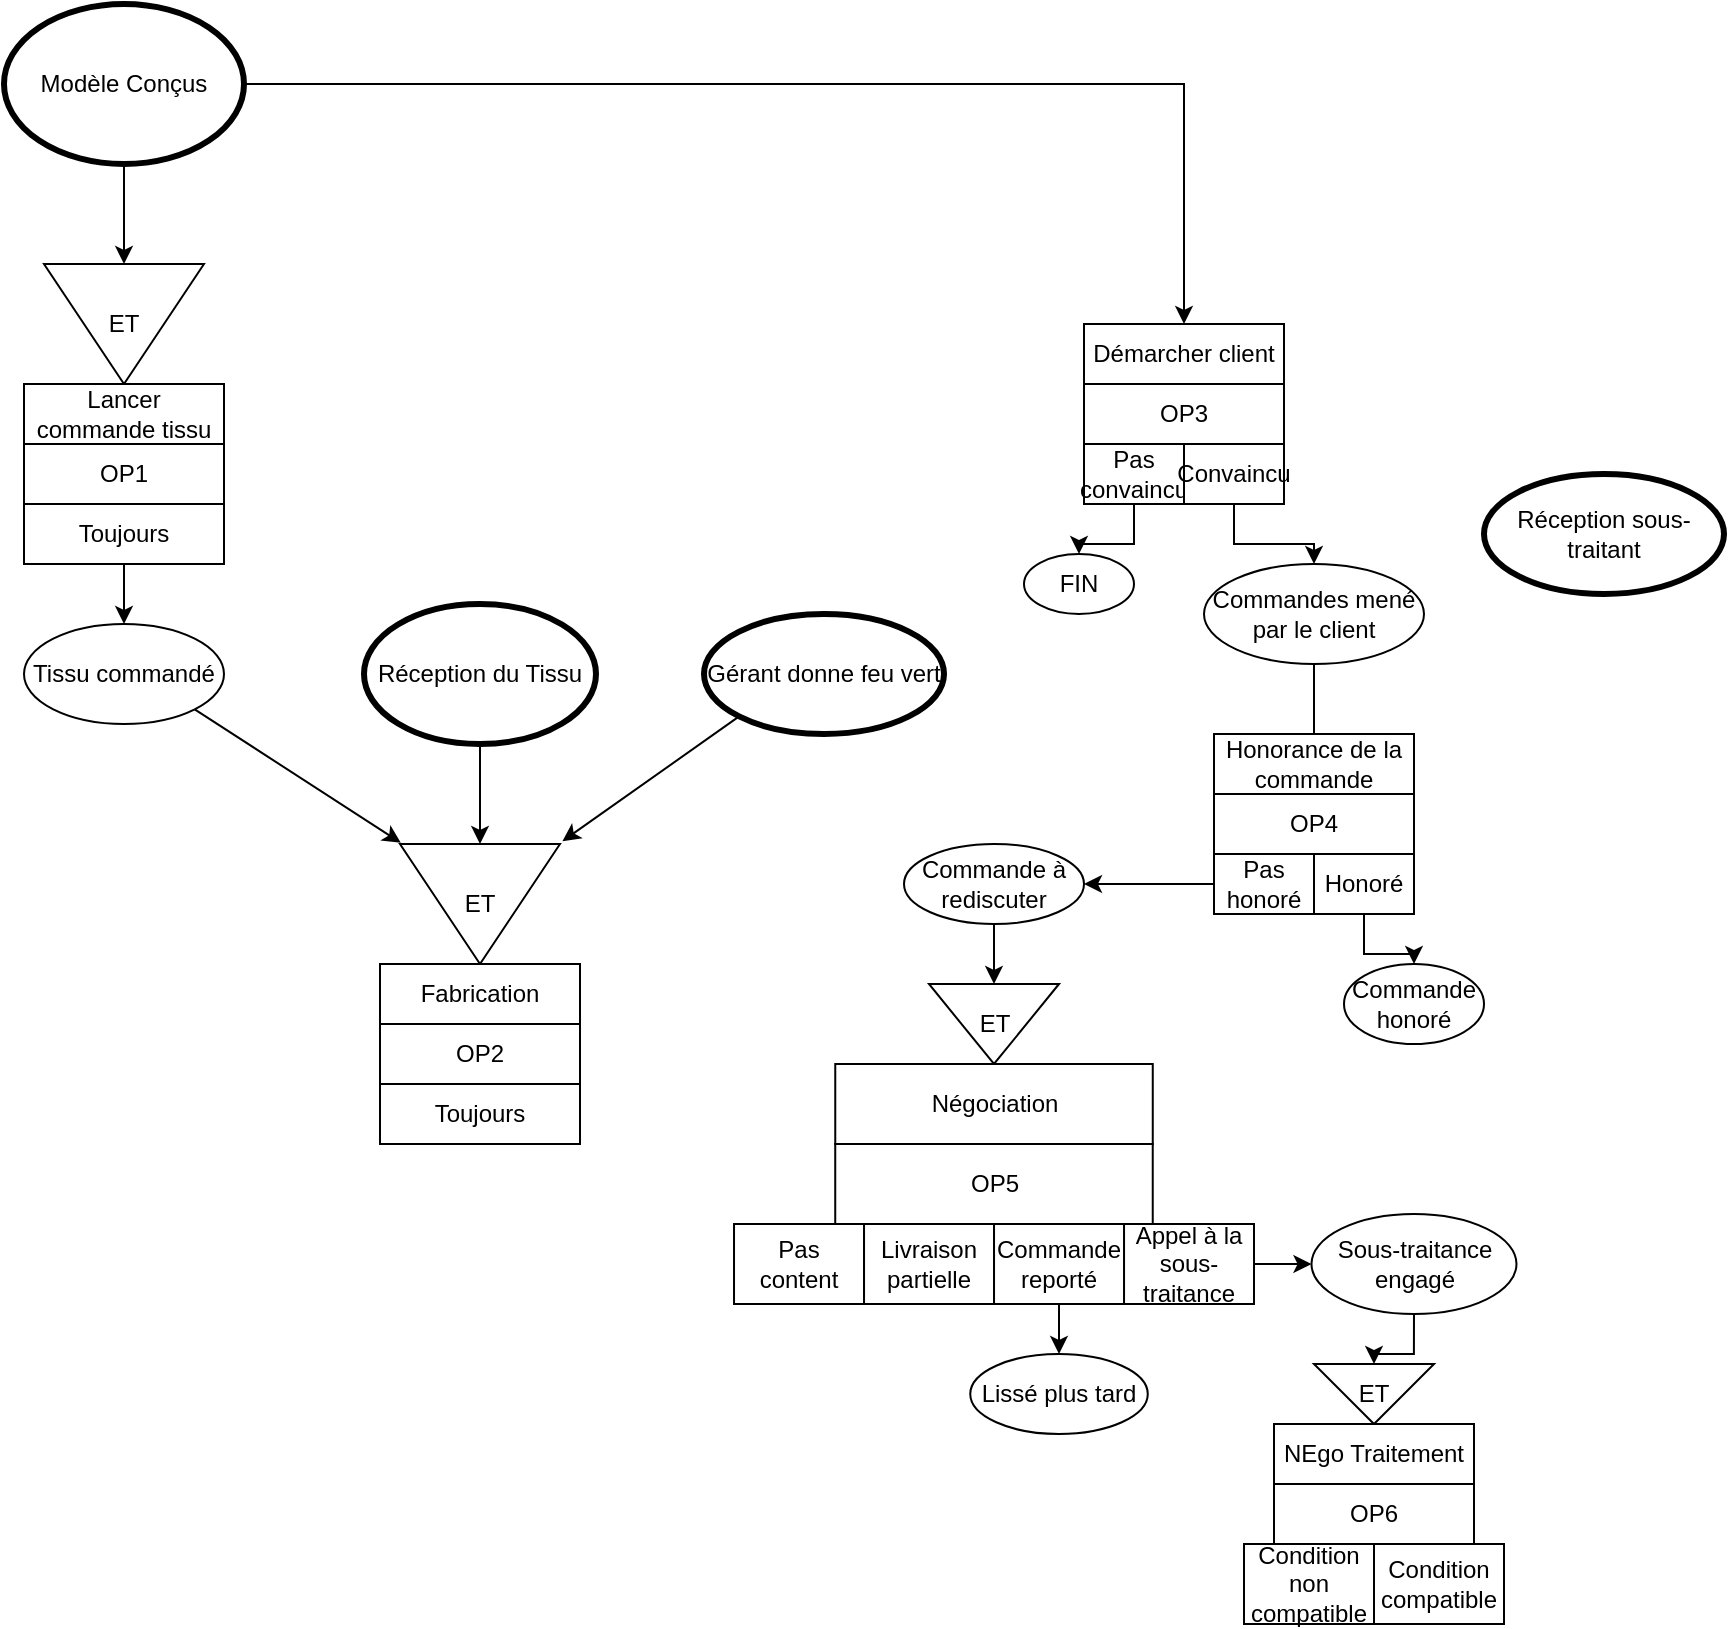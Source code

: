 <mxfile version="16.6.7" type="github">
  <diagram id="fI4AuKu4Az4P9p1ufU6o" name="Page-1">
    <mxGraphModel dx="1038" dy="543" grid="1" gridSize="10" guides="1" tooltips="1" connect="1" arrows="1" fold="1" page="1" pageScale="1" pageWidth="827" pageHeight="1169" math="0" shadow="0">
      <root>
        <mxCell id="0" />
        <mxCell id="1" parent="0" />
        <mxCell id="gvnlmwaFr9IDAYGD7fr9-3" value="" style="edgeStyle=orthogonalEdgeStyle;rounded=0;orthogonalLoop=1;jettySize=auto;html=1;" parent="1" source="gvnlmwaFr9IDAYGD7fr9-1" target="gvnlmwaFr9IDAYGD7fr9-2" edge="1">
          <mxGeometry relative="1" as="geometry" />
        </mxCell>
        <mxCell id="gvnlmwaFr9IDAYGD7fr9-1" value="Modèle Conçus" style="ellipse;whiteSpace=wrap;html=1;strokeWidth=3;" parent="1" vertex="1">
          <mxGeometry x="70" y="40" width="120" height="80" as="geometry" />
        </mxCell>
        <mxCell id="gvnlmwaFr9IDAYGD7fr9-2" value="ET" style="triangle;whiteSpace=wrap;html=1;strokeWidth=1;direction=south;" parent="1" vertex="1">
          <mxGeometry x="90" y="170" width="80" height="60" as="geometry" />
        </mxCell>
        <mxCell id="gvnlmwaFr9IDAYGD7fr9-4" value="Lancer commande tissu" style="rounded=0;whiteSpace=wrap;html=1;strokeWidth=1;" parent="1" vertex="1">
          <mxGeometry x="80" y="230" width="100" height="30" as="geometry" />
        </mxCell>
        <mxCell id="gvnlmwaFr9IDAYGD7fr9-5" value="OP1" style="rounded=0;whiteSpace=wrap;html=1;strokeWidth=1;" parent="1" vertex="1">
          <mxGeometry x="80" y="260" width="100" height="30" as="geometry" />
        </mxCell>
        <mxCell id="gvnlmwaFr9IDAYGD7fr9-8" value="" style="edgeStyle=orthogonalEdgeStyle;rounded=0;orthogonalLoop=1;jettySize=auto;html=1;" parent="1" source="gvnlmwaFr9IDAYGD7fr9-6" target="gvnlmwaFr9IDAYGD7fr9-7" edge="1">
          <mxGeometry relative="1" as="geometry" />
        </mxCell>
        <mxCell id="gvnlmwaFr9IDAYGD7fr9-6" value="Toujours" style="rounded=0;whiteSpace=wrap;html=1;strokeWidth=1;" parent="1" vertex="1">
          <mxGeometry x="80" y="290" width="100" height="30" as="geometry" />
        </mxCell>
        <mxCell id="gvnlmwaFr9IDAYGD7fr9-7" value="Tissu commandé" style="ellipse;whiteSpace=wrap;html=1;strokeWidth=1;" parent="1" vertex="1">
          <mxGeometry x="80" y="350" width="100" height="50" as="geometry" />
        </mxCell>
        <mxCell id="gvnlmwaFr9IDAYGD7fr9-13" value="" style="edgeStyle=orthogonalEdgeStyle;rounded=0;orthogonalLoop=1;jettySize=auto;html=1;" parent="1" source="gvnlmwaFr9IDAYGD7fr9-10" target="gvnlmwaFr9IDAYGD7fr9-12" edge="1">
          <mxGeometry relative="1" as="geometry" />
        </mxCell>
        <mxCell id="gvnlmwaFr9IDAYGD7fr9-10" value="Réception du Tissu" style="ellipse;whiteSpace=wrap;html=1;strokeWidth=3;" parent="1" vertex="1">
          <mxGeometry x="250" y="340" width="116" height="70" as="geometry" />
        </mxCell>
        <mxCell id="gvnlmwaFr9IDAYGD7fr9-11" value="Gérant donne feu vert" style="ellipse;whiteSpace=wrap;html=1;strokeWidth=3;" parent="1" vertex="1">
          <mxGeometry x="420" y="345" width="120" height="60" as="geometry" />
        </mxCell>
        <mxCell id="gvnlmwaFr9IDAYGD7fr9-12" value="ET" style="triangle;whiteSpace=wrap;html=1;strokeWidth=1;direction=south;" parent="1" vertex="1">
          <mxGeometry x="268" y="460" width="80" height="60" as="geometry" />
        </mxCell>
        <mxCell id="gvnlmwaFr9IDAYGD7fr9-14" value="" style="endArrow=classic;html=1;rounded=0;exitX=1;exitY=1;exitDx=0;exitDy=0;entryX=-0.01;entryY=0.995;entryDx=0;entryDy=0;entryPerimeter=0;" parent="1" source="gvnlmwaFr9IDAYGD7fr9-7" target="gvnlmwaFr9IDAYGD7fr9-12" edge="1">
          <mxGeometry width="50" height="50" relative="1" as="geometry">
            <mxPoint x="240" y="320" as="sourcePoint" />
            <mxPoint x="290" y="270" as="targetPoint" />
          </mxGeometry>
        </mxCell>
        <mxCell id="gvnlmwaFr9IDAYGD7fr9-15" value="" style="endArrow=classic;html=1;rounded=0;exitX=0;exitY=1;exitDx=0;exitDy=0;entryX=-0.023;entryY=-0.015;entryDx=0;entryDy=0;entryPerimeter=0;" parent="1" source="gvnlmwaFr9IDAYGD7fr9-11" target="gvnlmwaFr9IDAYGD7fr9-12" edge="1">
          <mxGeometry width="50" height="50" relative="1" as="geometry">
            <mxPoint x="240" y="320" as="sourcePoint" />
            <mxPoint x="290" y="270" as="targetPoint" />
          </mxGeometry>
        </mxCell>
        <mxCell id="gvnlmwaFr9IDAYGD7fr9-16" value="Fabrication" style="rounded=0;whiteSpace=wrap;html=1;strokeWidth=1;" parent="1" vertex="1">
          <mxGeometry x="258" y="520" width="100" height="30" as="geometry" />
        </mxCell>
        <mxCell id="gvnlmwaFr9IDAYGD7fr9-17" value="OP2" style="rounded=0;whiteSpace=wrap;html=1;strokeWidth=1;" parent="1" vertex="1">
          <mxGeometry x="258" y="550" width="100" height="30" as="geometry" />
        </mxCell>
        <mxCell id="gvnlmwaFr9IDAYGD7fr9-18" value="Toujours" style="rounded=0;whiteSpace=wrap;html=1;strokeWidth=1;" parent="1" vertex="1">
          <mxGeometry x="258" y="580" width="100" height="30" as="geometry" />
        </mxCell>
        <mxCell id="gvnlmwaFr9IDAYGD7fr9-19" value="Démarcher client" style="rounded=0;whiteSpace=wrap;html=1;strokeWidth=1;" parent="1" vertex="1">
          <mxGeometry x="610" y="200" width="100" height="30" as="geometry" />
        </mxCell>
        <mxCell id="gvnlmwaFr9IDAYGD7fr9-20" value="OP3" style="rounded=0;whiteSpace=wrap;html=1;strokeWidth=1;" parent="1" vertex="1">
          <mxGeometry x="610" y="230" width="100" height="30" as="geometry" />
        </mxCell>
        <mxCell id="gvnlmwaFr9IDAYGD7fr9-25" value="" style="edgeStyle=orthogonalEdgeStyle;rounded=0;orthogonalLoop=1;jettySize=auto;html=1;" parent="1" source="gvnlmwaFr9IDAYGD7fr9-21" target="gvnlmwaFr9IDAYGD7fr9-23" edge="1">
          <mxGeometry relative="1" as="geometry" />
        </mxCell>
        <mxCell id="gvnlmwaFr9IDAYGD7fr9-21" value="Pas convaincu" style="rounded=0;whiteSpace=wrap;html=1;strokeWidth=1;" parent="1" vertex="1">
          <mxGeometry x="610" y="260" width="50" height="30" as="geometry" />
        </mxCell>
        <mxCell id="gvnlmwaFr9IDAYGD7fr9-26" value="" style="edgeStyle=orthogonalEdgeStyle;rounded=0;orthogonalLoop=1;jettySize=auto;html=1;" parent="1" source="gvnlmwaFr9IDAYGD7fr9-22" target="gvnlmwaFr9IDAYGD7fr9-24" edge="1">
          <mxGeometry relative="1" as="geometry" />
        </mxCell>
        <mxCell id="gvnlmwaFr9IDAYGD7fr9-22" value="Convaincu" style="rounded=0;whiteSpace=wrap;html=1;strokeWidth=1;" parent="1" vertex="1">
          <mxGeometry x="660" y="260" width="50" height="30" as="geometry" />
        </mxCell>
        <mxCell id="gvnlmwaFr9IDAYGD7fr9-23" value="FIN" style="ellipse;whiteSpace=wrap;html=1;strokeWidth=1;" parent="1" vertex="1">
          <mxGeometry x="580" y="315" width="55" height="30" as="geometry" />
        </mxCell>
        <mxCell id="gvnlmwaFr9IDAYGD7fr9-33" value="" style="edgeStyle=orthogonalEdgeStyle;rounded=0;orthogonalLoop=1;jettySize=auto;html=1;" parent="1" source="gvnlmwaFr9IDAYGD7fr9-24" target="gvnlmwaFr9IDAYGD7fr9-30" edge="1">
          <mxGeometry relative="1" as="geometry" />
        </mxCell>
        <mxCell id="gvnlmwaFr9IDAYGD7fr9-24" value="Commandes mené par le client" style="ellipse;whiteSpace=wrap;html=1;strokeWidth=1;" parent="1" vertex="1">
          <mxGeometry x="670" y="320" width="110" height="50" as="geometry" />
        </mxCell>
        <mxCell id="gvnlmwaFr9IDAYGD7fr9-27" value="Honorance de la commande" style="rounded=0;whiteSpace=wrap;html=1;strokeWidth=1;" parent="1" vertex="1">
          <mxGeometry x="675" y="405" width="100" height="30" as="geometry" />
        </mxCell>
        <mxCell id="gvnlmwaFr9IDAYGD7fr9-28" value="OP4" style="rounded=0;whiteSpace=wrap;html=1;strokeWidth=1;" parent="1" vertex="1">
          <mxGeometry x="675" y="435" width="100" height="30" as="geometry" />
        </mxCell>
        <mxCell id="gvnlmwaFr9IDAYGD7fr9-35" value="" style="edgeStyle=orthogonalEdgeStyle;rounded=0;orthogonalLoop=1;jettySize=auto;html=1;" parent="1" source="gvnlmwaFr9IDAYGD7fr9-29" target="gvnlmwaFr9IDAYGD7fr9-34" edge="1">
          <mxGeometry relative="1" as="geometry" />
        </mxCell>
        <mxCell id="gvnlmwaFr9IDAYGD7fr9-29" value="Pas honoré" style="rounded=0;whiteSpace=wrap;html=1;strokeWidth=1;" parent="1" vertex="1">
          <mxGeometry x="675" y="465" width="50" height="30" as="geometry" />
        </mxCell>
        <mxCell id="gvnlmwaFr9IDAYGD7fr9-32" value="" style="edgeStyle=orthogonalEdgeStyle;rounded=0;orthogonalLoop=1;jettySize=auto;html=1;" parent="1" source="gvnlmwaFr9IDAYGD7fr9-30" target="gvnlmwaFr9IDAYGD7fr9-31" edge="1">
          <mxGeometry relative="1" as="geometry" />
        </mxCell>
        <mxCell id="gvnlmwaFr9IDAYGD7fr9-30" value="Honoré" style="rounded=0;whiteSpace=wrap;html=1;strokeWidth=1;" parent="1" vertex="1">
          <mxGeometry x="725" y="465" width="50" height="30" as="geometry" />
        </mxCell>
        <mxCell id="gvnlmwaFr9IDAYGD7fr9-31" value="Commande honoré" style="ellipse;whiteSpace=wrap;html=1;strokeWidth=1;" parent="1" vertex="1">
          <mxGeometry x="740" y="520" width="70" height="40" as="geometry" />
        </mxCell>
        <mxCell id="gvnlmwaFr9IDAYGD7fr9-37" value="" style="edgeStyle=orthogonalEdgeStyle;rounded=0;orthogonalLoop=1;jettySize=auto;html=1;" parent="1" source="gvnlmwaFr9IDAYGD7fr9-34" target="gvnlmwaFr9IDAYGD7fr9-36" edge="1">
          <mxGeometry relative="1" as="geometry" />
        </mxCell>
        <mxCell id="gvnlmwaFr9IDAYGD7fr9-34" value="Commande à rediscuter" style="ellipse;whiteSpace=wrap;html=1;rounded=0;strokeWidth=1;" parent="1" vertex="1">
          <mxGeometry x="520" y="460" width="90" height="40" as="geometry" />
        </mxCell>
        <mxCell id="gvnlmwaFr9IDAYGD7fr9-36" value="ET" style="triangle;whiteSpace=wrap;html=1;strokeWidth=1;direction=south;" parent="1" vertex="1">
          <mxGeometry x="532.5" y="530" width="65" height="40" as="geometry" />
        </mxCell>
        <mxCell id="gvnlmwaFr9IDAYGD7fr9-38" value="Négociation" style="rounded=0;whiteSpace=wrap;html=1;strokeWidth=1;" parent="1" vertex="1">
          <mxGeometry x="485.63" y="570" width="158.75" height="40" as="geometry" />
        </mxCell>
        <mxCell id="gvnlmwaFr9IDAYGD7fr9-39" value="OP5" style="rounded=0;whiteSpace=wrap;html=1;strokeWidth=1;" parent="1" vertex="1">
          <mxGeometry x="485.62" y="610" width="158.75" height="40" as="geometry" />
        </mxCell>
        <mxCell id="gvnlmwaFr9IDAYGD7fr9-40" value="Pas content" style="rounded=0;whiteSpace=wrap;html=1;strokeWidth=1;" parent="1" vertex="1">
          <mxGeometry x="435.01" y="650" width="65.01" height="40" as="geometry" />
        </mxCell>
        <mxCell id="gvnlmwaFr9IDAYGD7fr9-41" value="Livraison partielle" style="rounded=0;whiteSpace=wrap;html=1;strokeWidth=1;" parent="1" vertex="1">
          <mxGeometry x="500.02" y="650" width="65.01" height="40" as="geometry" />
        </mxCell>
        <mxCell id="gvnlmwaFr9IDAYGD7fr9-45" value="" style="edgeStyle=orthogonalEdgeStyle;rounded=0;orthogonalLoop=1;jettySize=auto;html=1;" parent="1" source="gvnlmwaFr9IDAYGD7fr9-42" target="gvnlmwaFr9IDAYGD7fr9-44" edge="1">
          <mxGeometry relative="1" as="geometry" />
        </mxCell>
        <mxCell id="gvnlmwaFr9IDAYGD7fr9-42" value="Appel à la sous-traitance" style="rounded=0;whiteSpace=wrap;html=1;strokeWidth=1;" parent="1" vertex="1">
          <mxGeometry x="630.01" y="650" width="64.99" height="40" as="geometry" />
        </mxCell>
        <mxCell id="SPZKVVPd7t1qUHrjSGKm-3" value="" style="edgeStyle=orthogonalEdgeStyle;rounded=0;orthogonalLoop=1;jettySize=auto;html=1;" edge="1" parent="1" source="gvnlmwaFr9IDAYGD7fr9-43" target="SPZKVVPd7t1qUHrjSGKm-2">
          <mxGeometry relative="1" as="geometry" />
        </mxCell>
        <mxCell id="gvnlmwaFr9IDAYGD7fr9-43" value="Commande reporté" style="rounded=0;whiteSpace=wrap;html=1;strokeWidth=1;" parent="1" vertex="1">
          <mxGeometry x="565.02" y="650" width="64.99" height="40" as="geometry" />
        </mxCell>
        <mxCell id="gvnlmwaFr9IDAYGD7fr9-47" value="" style="edgeStyle=orthogonalEdgeStyle;rounded=0;orthogonalLoop=1;jettySize=auto;html=1;" parent="1" source="gvnlmwaFr9IDAYGD7fr9-44" target="gvnlmwaFr9IDAYGD7fr9-46" edge="1">
          <mxGeometry relative="1" as="geometry" />
        </mxCell>
        <mxCell id="gvnlmwaFr9IDAYGD7fr9-44" value="Sous-traitance engagé" style="ellipse;whiteSpace=wrap;html=1;rounded=0;strokeWidth=1;" parent="1" vertex="1">
          <mxGeometry x="723.74" y="645" width="102.51" height="50" as="geometry" />
        </mxCell>
        <mxCell id="gvnlmwaFr9IDAYGD7fr9-46" value="ET" style="triangle;whiteSpace=wrap;html=1;strokeWidth=1;direction=south;" parent="1" vertex="1">
          <mxGeometry x="725" y="720" width="60" height="30" as="geometry" />
        </mxCell>
        <mxCell id="gvnlmwaFr9IDAYGD7fr9-48" value="NEgo Traitement" style="rounded=0;whiteSpace=wrap;html=1;strokeWidth=1;" parent="1" vertex="1">
          <mxGeometry x="705" y="750" width="100" height="30" as="geometry" />
        </mxCell>
        <mxCell id="gvnlmwaFr9IDAYGD7fr9-49" value="OP6" style="rounded=0;whiteSpace=wrap;html=1;strokeWidth=1;" parent="1" vertex="1">
          <mxGeometry x="705" y="780" width="100" height="30" as="geometry" />
        </mxCell>
        <mxCell id="gvnlmwaFr9IDAYGD7fr9-50" value="Condition non compatible" style="rounded=0;whiteSpace=wrap;html=1;strokeWidth=1;" parent="1" vertex="1">
          <mxGeometry x="690" y="810" width="65" height="40" as="geometry" />
        </mxCell>
        <mxCell id="gvnlmwaFr9IDAYGD7fr9-51" value="Condition compatible" style="rounded=0;whiteSpace=wrap;html=1;strokeWidth=1;" parent="1" vertex="1">
          <mxGeometry x="755" y="810" width="65" height="40" as="geometry" />
        </mxCell>
        <mxCell id="SPZKVVPd7t1qUHrjSGKm-1" value="" style="endArrow=classic;html=1;rounded=0;exitX=1;exitY=0.5;exitDx=0;exitDy=0;entryX=0.5;entryY=0;entryDx=0;entryDy=0;" edge="1" parent="1" source="gvnlmwaFr9IDAYGD7fr9-1" target="gvnlmwaFr9IDAYGD7fr9-19">
          <mxGeometry width="50" height="50" relative="1" as="geometry">
            <mxPoint x="390" y="310" as="sourcePoint" />
            <mxPoint x="440" y="260" as="targetPoint" />
            <Array as="points">
              <mxPoint x="660" y="80" />
            </Array>
          </mxGeometry>
        </mxCell>
        <mxCell id="SPZKVVPd7t1qUHrjSGKm-2" value="Lissé plus tard" style="ellipse;whiteSpace=wrap;html=1;rounded=0;strokeWidth=1;" vertex="1" parent="1">
          <mxGeometry x="553.13" y="715" width="88.76" height="40" as="geometry" />
        </mxCell>
        <mxCell id="SPZKVVPd7t1qUHrjSGKm-4" value="Réception sous-traitant" style="ellipse;whiteSpace=wrap;html=1;strokeWidth=3;" vertex="1" parent="1">
          <mxGeometry x="810" y="275" width="120" height="60" as="geometry" />
        </mxCell>
      </root>
    </mxGraphModel>
  </diagram>
</mxfile>
